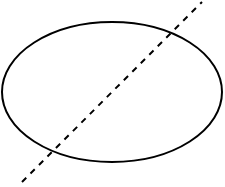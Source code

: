 <mxfile version="23.1.6" type="github">
  <diagram name="第 1 页" id="hguBzQVBs9rMk3ArHLd0">
    <mxGraphModel dx="1464" dy="809" grid="1" gridSize="10" guides="1" tooltips="1" connect="1" arrows="1" fold="1" page="1" pageScale="1" pageWidth="827" pageHeight="1169" math="0" shadow="0">
      <root>
        <mxCell id="0" />
        <mxCell id="1" parent="0" />
        <mxCell id="hOKN4qyOkAtRI4MpLQxd-1" value="" style="ellipse;whiteSpace=wrap;html=1;" vertex="1" parent="1">
          <mxGeometry x="70" y="300" width="110" height="70" as="geometry" />
        </mxCell>
        <mxCell id="hOKN4qyOkAtRI4MpLQxd-2" value="" style="endArrow=none;dashed=1;html=1;rounded=0;" edge="1" parent="1">
          <mxGeometry width="50" height="50" relative="1" as="geometry">
            <mxPoint x="80" y="380" as="sourcePoint" />
            <mxPoint x="170" y="290" as="targetPoint" />
          </mxGeometry>
        </mxCell>
      </root>
    </mxGraphModel>
  </diagram>
</mxfile>
